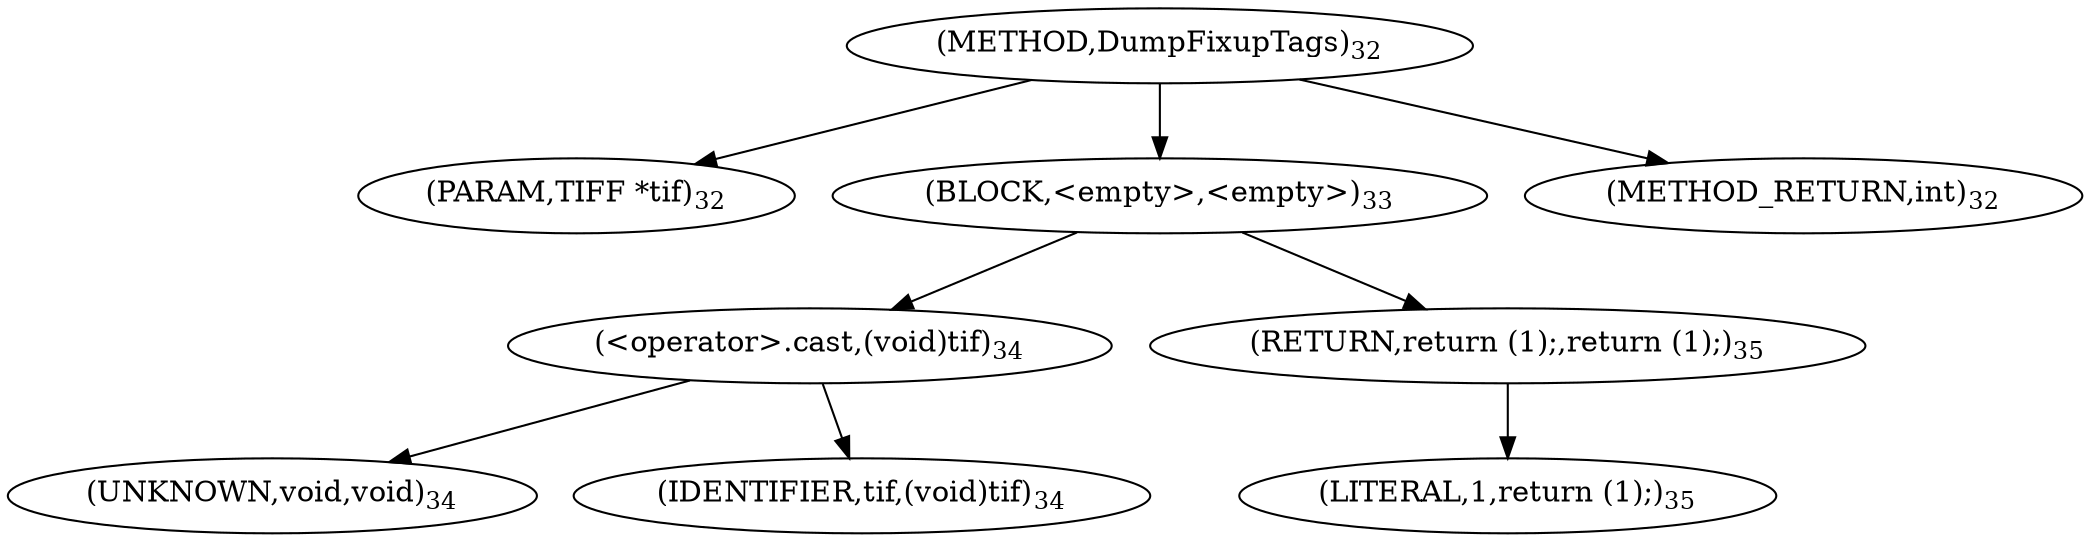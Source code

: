 digraph "DumpFixupTags" {  
"63686" [label = <(METHOD,DumpFixupTags)<SUB>32</SUB>> ]
"63687" [label = <(PARAM,TIFF *tif)<SUB>32</SUB>> ]
"63688" [label = <(BLOCK,&lt;empty&gt;,&lt;empty&gt;)<SUB>33</SUB>> ]
"63689" [label = <(&lt;operator&gt;.cast,(void)tif)<SUB>34</SUB>> ]
"63690" [label = <(UNKNOWN,void,void)<SUB>34</SUB>> ]
"63691" [label = <(IDENTIFIER,tif,(void)tif)<SUB>34</SUB>> ]
"63692" [label = <(RETURN,return (1);,return (1);)<SUB>35</SUB>> ]
"63693" [label = <(LITERAL,1,return (1);)<SUB>35</SUB>> ]
"63694" [label = <(METHOD_RETURN,int)<SUB>32</SUB>> ]
  "63686" -> "63687" 
  "63686" -> "63688" 
  "63686" -> "63694" 
  "63688" -> "63689" 
  "63688" -> "63692" 
  "63689" -> "63690" 
  "63689" -> "63691" 
  "63692" -> "63693" 
}
